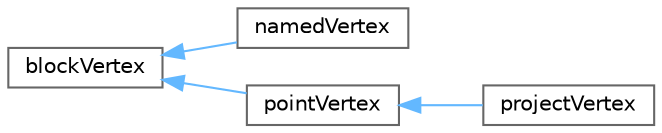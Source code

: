 digraph "Graphical Class Hierarchy"
{
 // LATEX_PDF_SIZE
  bgcolor="transparent";
  edge [fontname=Helvetica,fontsize=10,labelfontname=Helvetica,labelfontsize=10];
  node [fontname=Helvetica,fontsize=10,shape=box,height=0.2,width=0.4];
  rankdir="LR";
  Node0 [id="Node000000",label="blockVertex",height=0.2,width=0.4,color="grey40", fillcolor="white", style="filled",URL="$classFoam_1_1blockVertex.html",tooltip="Define a block vertex."];
  Node0 -> Node1 [id="edge4352_Node000000_Node000001",dir="back",color="steelblue1",style="solid",tooltip=" "];
  Node1 [id="Node000001",label="namedVertex",height=0.2,width=0.4,color="grey40", fillcolor="white", style="filled",URL="$classFoam_1_1blockVertices_1_1namedVertex.html",tooltip="Gives name to a vertex."];
  Node0 -> Node2 [id="edge4353_Node000000_Node000002",dir="back",color="steelblue1",style="solid",tooltip=" "];
  Node2 [id="Node000002",label="pointVertex",height=0.2,width=0.4,color="grey40", fillcolor="white", style="filled",URL="$classFoam_1_1blockVertices_1_1pointVertex.html",tooltip=" "];
  Node2 -> Node3 [id="edge4354_Node000002_Node000003",dir="back",color="steelblue1",style="solid",tooltip=" "];
  Node3 [id="Node000003",label="projectVertex",height=0.2,width=0.4,color="grey40", fillcolor="white", style="filled",URL="$classFoam_1_1blockVertices_1_1projectVertex.html",tooltip="Projects the vertex onto the selected surfacees of the geometry provided as a searchableSurfaces obje..."];
}
